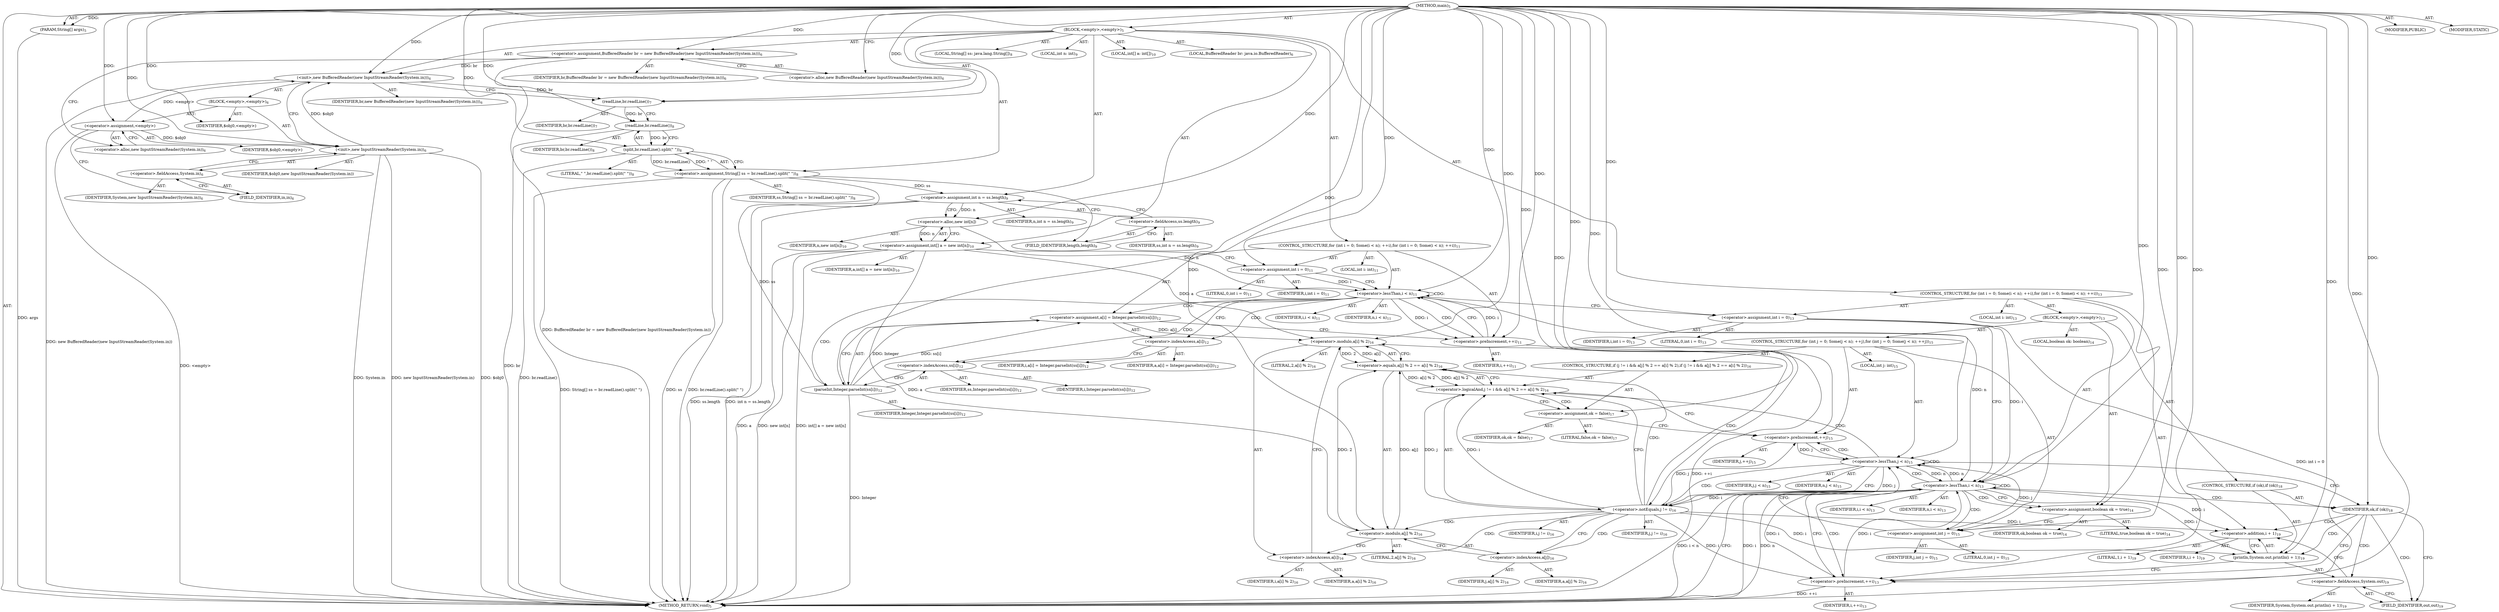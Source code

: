 digraph "main" {  
"19" [label = <(METHOD,main)<SUB>5</SUB>> ]
"20" [label = <(PARAM,String[] args)<SUB>5</SUB>> ]
"21" [label = <(BLOCK,&lt;empty&gt;,&lt;empty&gt;)<SUB>5</SUB>> ]
"4" [label = <(LOCAL,BufferedReader br: java.io.BufferedReader)<SUB>6</SUB>> ]
"22" [label = <(&lt;operator&gt;.assignment,BufferedReader br = new BufferedReader(new InputStreamReader(System.in)))<SUB>6</SUB>> ]
"23" [label = <(IDENTIFIER,br,BufferedReader br = new BufferedReader(new InputStreamReader(System.in)))<SUB>6</SUB>> ]
"24" [label = <(&lt;operator&gt;.alloc,new BufferedReader(new InputStreamReader(System.in)))<SUB>6</SUB>> ]
"25" [label = <(&lt;init&gt;,new BufferedReader(new InputStreamReader(System.in)))<SUB>6</SUB>> ]
"3" [label = <(IDENTIFIER,br,new BufferedReader(new InputStreamReader(System.in)))<SUB>6</SUB>> ]
"26" [label = <(BLOCK,&lt;empty&gt;,&lt;empty&gt;)<SUB>6</SUB>> ]
"27" [label = <(&lt;operator&gt;.assignment,&lt;empty&gt;)> ]
"28" [label = <(IDENTIFIER,$obj0,&lt;empty&gt;)> ]
"29" [label = <(&lt;operator&gt;.alloc,new InputStreamReader(System.in))<SUB>6</SUB>> ]
"30" [label = <(&lt;init&gt;,new InputStreamReader(System.in))<SUB>6</SUB>> ]
"31" [label = <(IDENTIFIER,$obj0,new InputStreamReader(System.in))> ]
"32" [label = <(&lt;operator&gt;.fieldAccess,System.in)<SUB>6</SUB>> ]
"33" [label = <(IDENTIFIER,System,new InputStreamReader(System.in))<SUB>6</SUB>> ]
"34" [label = <(FIELD_IDENTIFIER,in,in)<SUB>6</SUB>> ]
"35" [label = <(IDENTIFIER,$obj0,&lt;empty&gt;)> ]
"36" [label = <(readLine,br.readLine())<SUB>7</SUB>> ]
"37" [label = <(IDENTIFIER,br,br.readLine())<SUB>7</SUB>> ]
"38" [label = <(LOCAL,String[] ss: java.lang.String[])<SUB>8</SUB>> ]
"39" [label = <(&lt;operator&gt;.assignment,String[] ss = br.readLine().split(&quot; &quot;))<SUB>8</SUB>> ]
"40" [label = <(IDENTIFIER,ss,String[] ss = br.readLine().split(&quot; &quot;))<SUB>8</SUB>> ]
"41" [label = <(split,br.readLine().split(&quot; &quot;))<SUB>8</SUB>> ]
"42" [label = <(readLine,br.readLine())<SUB>8</SUB>> ]
"43" [label = <(IDENTIFIER,br,br.readLine())<SUB>8</SUB>> ]
"44" [label = <(LITERAL,&quot; &quot;,br.readLine().split(&quot; &quot;))<SUB>8</SUB>> ]
"45" [label = <(LOCAL,int n: int)<SUB>9</SUB>> ]
"46" [label = <(&lt;operator&gt;.assignment,int n = ss.length)<SUB>9</SUB>> ]
"47" [label = <(IDENTIFIER,n,int n = ss.length)<SUB>9</SUB>> ]
"48" [label = <(&lt;operator&gt;.fieldAccess,ss.length)<SUB>9</SUB>> ]
"49" [label = <(IDENTIFIER,ss,int n = ss.length)<SUB>9</SUB>> ]
"50" [label = <(FIELD_IDENTIFIER,length,length)<SUB>9</SUB>> ]
"51" [label = <(LOCAL,int[] a: int[])<SUB>10</SUB>> ]
"52" [label = <(&lt;operator&gt;.assignment,int[] a = new int[n])<SUB>10</SUB>> ]
"53" [label = <(IDENTIFIER,a,int[] a = new int[n])<SUB>10</SUB>> ]
"54" [label = <(&lt;operator&gt;.alloc,new int[n])> ]
"55" [label = <(IDENTIFIER,n,new int[n])<SUB>10</SUB>> ]
"56" [label = <(CONTROL_STRUCTURE,for (int i = 0; Some(i &lt; n); ++i),for (int i = 0; Some(i &lt; n); ++i))<SUB>11</SUB>> ]
"57" [label = <(LOCAL,int i: int)<SUB>11</SUB>> ]
"58" [label = <(&lt;operator&gt;.assignment,int i = 0)<SUB>11</SUB>> ]
"59" [label = <(IDENTIFIER,i,int i = 0)<SUB>11</SUB>> ]
"60" [label = <(LITERAL,0,int i = 0)<SUB>11</SUB>> ]
"61" [label = <(&lt;operator&gt;.lessThan,i &lt; n)<SUB>11</SUB>> ]
"62" [label = <(IDENTIFIER,i,i &lt; n)<SUB>11</SUB>> ]
"63" [label = <(IDENTIFIER,n,i &lt; n)<SUB>11</SUB>> ]
"64" [label = <(&lt;operator&gt;.preIncrement,++i)<SUB>11</SUB>> ]
"65" [label = <(IDENTIFIER,i,++i)<SUB>11</SUB>> ]
"66" [label = <(&lt;operator&gt;.assignment,a[i] = Integer.parseInt(ss[i]))<SUB>12</SUB>> ]
"67" [label = <(&lt;operator&gt;.indexAccess,a[i])<SUB>12</SUB>> ]
"68" [label = <(IDENTIFIER,a,a[i] = Integer.parseInt(ss[i]))<SUB>12</SUB>> ]
"69" [label = <(IDENTIFIER,i,a[i] = Integer.parseInt(ss[i]))<SUB>12</SUB>> ]
"70" [label = <(parseInt,Integer.parseInt(ss[i]))<SUB>12</SUB>> ]
"71" [label = <(IDENTIFIER,Integer,Integer.parseInt(ss[i]))<SUB>12</SUB>> ]
"72" [label = <(&lt;operator&gt;.indexAccess,ss[i])<SUB>12</SUB>> ]
"73" [label = <(IDENTIFIER,ss,Integer.parseInt(ss[i]))<SUB>12</SUB>> ]
"74" [label = <(IDENTIFIER,i,Integer.parseInt(ss[i]))<SUB>12</SUB>> ]
"75" [label = <(CONTROL_STRUCTURE,for (int i = 0; Some(i &lt; n); ++i),for (int i = 0; Some(i &lt; n); ++i))<SUB>13</SUB>> ]
"76" [label = <(LOCAL,int i: int)<SUB>13</SUB>> ]
"77" [label = <(&lt;operator&gt;.assignment,int i = 0)<SUB>13</SUB>> ]
"78" [label = <(IDENTIFIER,i,int i = 0)<SUB>13</SUB>> ]
"79" [label = <(LITERAL,0,int i = 0)<SUB>13</SUB>> ]
"80" [label = <(&lt;operator&gt;.lessThan,i &lt; n)<SUB>13</SUB>> ]
"81" [label = <(IDENTIFIER,i,i &lt; n)<SUB>13</SUB>> ]
"82" [label = <(IDENTIFIER,n,i &lt; n)<SUB>13</SUB>> ]
"83" [label = <(&lt;operator&gt;.preIncrement,++i)<SUB>13</SUB>> ]
"84" [label = <(IDENTIFIER,i,++i)<SUB>13</SUB>> ]
"85" [label = <(BLOCK,&lt;empty&gt;,&lt;empty&gt;)<SUB>13</SUB>> ]
"86" [label = <(LOCAL,boolean ok: boolean)<SUB>14</SUB>> ]
"87" [label = <(&lt;operator&gt;.assignment,boolean ok = true)<SUB>14</SUB>> ]
"88" [label = <(IDENTIFIER,ok,boolean ok = true)<SUB>14</SUB>> ]
"89" [label = <(LITERAL,true,boolean ok = true)<SUB>14</SUB>> ]
"90" [label = <(CONTROL_STRUCTURE,for (int j = 0; Some(j &lt; n); ++j),for (int j = 0; Some(j &lt; n); ++j))<SUB>15</SUB>> ]
"91" [label = <(LOCAL,int j: int)<SUB>15</SUB>> ]
"92" [label = <(&lt;operator&gt;.assignment,int j = 0)<SUB>15</SUB>> ]
"93" [label = <(IDENTIFIER,j,int j = 0)<SUB>15</SUB>> ]
"94" [label = <(LITERAL,0,int j = 0)<SUB>15</SUB>> ]
"95" [label = <(&lt;operator&gt;.lessThan,j &lt; n)<SUB>15</SUB>> ]
"96" [label = <(IDENTIFIER,j,j &lt; n)<SUB>15</SUB>> ]
"97" [label = <(IDENTIFIER,n,j &lt; n)<SUB>15</SUB>> ]
"98" [label = <(&lt;operator&gt;.preIncrement,++j)<SUB>15</SUB>> ]
"99" [label = <(IDENTIFIER,j,++j)<SUB>15</SUB>> ]
"100" [label = <(CONTROL_STRUCTURE,if (j != i &amp;&amp; a[j] % 2 == a[i] % 2),if (j != i &amp;&amp; a[j] % 2 == a[i] % 2))<SUB>16</SUB>> ]
"101" [label = <(&lt;operator&gt;.logicalAnd,j != i &amp;&amp; a[j] % 2 == a[i] % 2)<SUB>16</SUB>> ]
"102" [label = <(&lt;operator&gt;.notEquals,j != i)<SUB>16</SUB>> ]
"103" [label = <(IDENTIFIER,j,j != i)<SUB>16</SUB>> ]
"104" [label = <(IDENTIFIER,i,j != i)<SUB>16</SUB>> ]
"105" [label = <(&lt;operator&gt;.equals,a[j] % 2 == a[i] % 2)<SUB>16</SUB>> ]
"106" [label = <(&lt;operator&gt;.modulo,a[j] % 2)<SUB>16</SUB>> ]
"107" [label = <(&lt;operator&gt;.indexAccess,a[j])<SUB>16</SUB>> ]
"108" [label = <(IDENTIFIER,a,a[j] % 2)<SUB>16</SUB>> ]
"109" [label = <(IDENTIFIER,j,a[j] % 2)<SUB>16</SUB>> ]
"110" [label = <(LITERAL,2,a[j] % 2)<SUB>16</SUB>> ]
"111" [label = <(&lt;operator&gt;.modulo,a[i] % 2)<SUB>16</SUB>> ]
"112" [label = <(&lt;operator&gt;.indexAccess,a[i])<SUB>16</SUB>> ]
"113" [label = <(IDENTIFIER,a,a[i] % 2)<SUB>16</SUB>> ]
"114" [label = <(IDENTIFIER,i,a[i] % 2)<SUB>16</SUB>> ]
"115" [label = <(LITERAL,2,a[i] % 2)<SUB>16</SUB>> ]
"116" [label = <(&lt;operator&gt;.assignment,ok = false)<SUB>17</SUB>> ]
"117" [label = <(IDENTIFIER,ok,ok = false)<SUB>17</SUB>> ]
"118" [label = <(LITERAL,false,ok = false)<SUB>17</SUB>> ]
"119" [label = <(CONTROL_STRUCTURE,if (ok),if (ok))<SUB>18</SUB>> ]
"120" [label = <(IDENTIFIER,ok,if (ok))<SUB>18</SUB>> ]
"121" [label = <(println,System.out.println(i + 1))<SUB>19</SUB>> ]
"122" [label = <(&lt;operator&gt;.fieldAccess,System.out)<SUB>19</SUB>> ]
"123" [label = <(IDENTIFIER,System,System.out.println(i + 1))<SUB>19</SUB>> ]
"124" [label = <(FIELD_IDENTIFIER,out,out)<SUB>19</SUB>> ]
"125" [label = <(&lt;operator&gt;.addition,i + 1)<SUB>19</SUB>> ]
"126" [label = <(IDENTIFIER,i,i + 1)<SUB>19</SUB>> ]
"127" [label = <(LITERAL,1,i + 1)<SUB>19</SUB>> ]
"128" [label = <(MODIFIER,PUBLIC)> ]
"129" [label = <(MODIFIER,STATIC)> ]
"130" [label = <(METHOD_RETURN,void)<SUB>5</SUB>> ]
  "19" -> "20"  [ label = "AST: "] 
  "19" -> "21"  [ label = "AST: "] 
  "19" -> "128"  [ label = "AST: "] 
  "19" -> "129"  [ label = "AST: "] 
  "19" -> "130"  [ label = "AST: "] 
  "21" -> "4"  [ label = "AST: "] 
  "21" -> "22"  [ label = "AST: "] 
  "21" -> "25"  [ label = "AST: "] 
  "21" -> "36"  [ label = "AST: "] 
  "21" -> "38"  [ label = "AST: "] 
  "21" -> "39"  [ label = "AST: "] 
  "21" -> "45"  [ label = "AST: "] 
  "21" -> "46"  [ label = "AST: "] 
  "21" -> "51"  [ label = "AST: "] 
  "21" -> "52"  [ label = "AST: "] 
  "21" -> "56"  [ label = "AST: "] 
  "21" -> "75"  [ label = "AST: "] 
  "22" -> "23"  [ label = "AST: "] 
  "22" -> "24"  [ label = "AST: "] 
  "25" -> "3"  [ label = "AST: "] 
  "25" -> "26"  [ label = "AST: "] 
  "26" -> "27"  [ label = "AST: "] 
  "26" -> "30"  [ label = "AST: "] 
  "26" -> "35"  [ label = "AST: "] 
  "27" -> "28"  [ label = "AST: "] 
  "27" -> "29"  [ label = "AST: "] 
  "30" -> "31"  [ label = "AST: "] 
  "30" -> "32"  [ label = "AST: "] 
  "32" -> "33"  [ label = "AST: "] 
  "32" -> "34"  [ label = "AST: "] 
  "36" -> "37"  [ label = "AST: "] 
  "39" -> "40"  [ label = "AST: "] 
  "39" -> "41"  [ label = "AST: "] 
  "41" -> "42"  [ label = "AST: "] 
  "41" -> "44"  [ label = "AST: "] 
  "42" -> "43"  [ label = "AST: "] 
  "46" -> "47"  [ label = "AST: "] 
  "46" -> "48"  [ label = "AST: "] 
  "48" -> "49"  [ label = "AST: "] 
  "48" -> "50"  [ label = "AST: "] 
  "52" -> "53"  [ label = "AST: "] 
  "52" -> "54"  [ label = "AST: "] 
  "54" -> "55"  [ label = "AST: "] 
  "56" -> "57"  [ label = "AST: "] 
  "56" -> "58"  [ label = "AST: "] 
  "56" -> "61"  [ label = "AST: "] 
  "56" -> "64"  [ label = "AST: "] 
  "56" -> "66"  [ label = "AST: "] 
  "58" -> "59"  [ label = "AST: "] 
  "58" -> "60"  [ label = "AST: "] 
  "61" -> "62"  [ label = "AST: "] 
  "61" -> "63"  [ label = "AST: "] 
  "64" -> "65"  [ label = "AST: "] 
  "66" -> "67"  [ label = "AST: "] 
  "66" -> "70"  [ label = "AST: "] 
  "67" -> "68"  [ label = "AST: "] 
  "67" -> "69"  [ label = "AST: "] 
  "70" -> "71"  [ label = "AST: "] 
  "70" -> "72"  [ label = "AST: "] 
  "72" -> "73"  [ label = "AST: "] 
  "72" -> "74"  [ label = "AST: "] 
  "75" -> "76"  [ label = "AST: "] 
  "75" -> "77"  [ label = "AST: "] 
  "75" -> "80"  [ label = "AST: "] 
  "75" -> "83"  [ label = "AST: "] 
  "75" -> "85"  [ label = "AST: "] 
  "77" -> "78"  [ label = "AST: "] 
  "77" -> "79"  [ label = "AST: "] 
  "80" -> "81"  [ label = "AST: "] 
  "80" -> "82"  [ label = "AST: "] 
  "83" -> "84"  [ label = "AST: "] 
  "85" -> "86"  [ label = "AST: "] 
  "85" -> "87"  [ label = "AST: "] 
  "85" -> "90"  [ label = "AST: "] 
  "85" -> "119"  [ label = "AST: "] 
  "87" -> "88"  [ label = "AST: "] 
  "87" -> "89"  [ label = "AST: "] 
  "90" -> "91"  [ label = "AST: "] 
  "90" -> "92"  [ label = "AST: "] 
  "90" -> "95"  [ label = "AST: "] 
  "90" -> "98"  [ label = "AST: "] 
  "90" -> "100"  [ label = "AST: "] 
  "92" -> "93"  [ label = "AST: "] 
  "92" -> "94"  [ label = "AST: "] 
  "95" -> "96"  [ label = "AST: "] 
  "95" -> "97"  [ label = "AST: "] 
  "98" -> "99"  [ label = "AST: "] 
  "100" -> "101"  [ label = "AST: "] 
  "100" -> "116"  [ label = "AST: "] 
  "101" -> "102"  [ label = "AST: "] 
  "101" -> "105"  [ label = "AST: "] 
  "102" -> "103"  [ label = "AST: "] 
  "102" -> "104"  [ label = "AST: "] 
  "105" -> "106"  [ label = "AST: "] 
  "105" -> "111"  [ label = "AST: "] 
  "106" -> "107"  [ label = "AST: "] 
  "106" -> "110"  [ label = "AST: "] 
  "107" -> "108"  [ label = "AST: "] 
  "107" -> "109"  [ label = "AST: "] 
  "111" -> "112"  [ label = "AST: "] 
  "111" -> "115"  [ label = "AST: "] 
  "112" -> "113"  [ label = "AST: "] 
  "112" -> "114"  [ label = "AST: "] 
  "116" -> "117"  [ label = "AST: "] 
  "116" -> "118"  [ label = "AST: "] 
  "119" -> "120"  [ label = "AST: "] 
  "119" -> "121"  [ label = "AST: "] 
  "121" -> "122"  [ label = "AST: "] 
  "121" -> "125"  [ label = "AST: "] 
  "122" -> "123"  [ label = "AST: "] 
  "122" -> "124"  [ label = "AST: "] 
  "125" -> "126"  [ label = "AST: "] 
  "125" -> "127"  [ label = "AST: "] 
  "22" -> "29"  [ label = "CFG: "] 
  "25" -> "36"  [ label = "CFG: "] 
  "36" -> "42"  [ label = "CFG: "] 
  "39" -> "50"  [ label = "CFG: "] 
  "46" -> "54"  [ label = "CFG: "] 
  "52" -> "58"  [ label = "CFG: "] 
  "24" -> "22"  [ label = "CFG: "] 
  "41" -> "39"  [ label = "CFG: "] 
  "48" -> "46"  [ label = "CFG: "] 
  "54" -> "52"  [ label = "CFG: "] 
  "58" -> "61"  [ label = "CFG: "] 
  "61" -> "67"  [ label = "CFG: "] 
  "61" -> "77"  [ label = "CFG: "] 
  "64" -> "61"  [ label = "CFG: "] 
  "66" -> "64"  [ label = "CFG: "] 
  "77" -> "80"  [ label = "CFG: "] 
  "80" -> "130"  [ label = "CFG: "] 
  "80" -> "87"  [ label = "CFG: "] 
  "83" -> "80"  [ label = "CFG: "] 
  "27" -> "34"  [ label = "CFG: "] 
  "30" -> "25"  [ label = "CFG: "] 
  "42" -> "41"  [ label = "CFG: "] 
  "50" -> "48"  [ label = "CFG: "] 
  "67" -> "72"  [ label = "CFG: "] 
  "70" -> "66"  [ label = "CFG: "] 
  "87" -> "92"  [ label = "CFG: "] 
  "29" -> "27"  [ label = "CFG: "] 
  "32" -> "30"  [ label = "CFG: "] 
  "72" -> "70"  [ label = "CFG: "] 
  "92" -> "95"  [ label = "CFG: "] 
  "95" -> "120"  [ label = "CFG: "] 
  "95" -> "102"  [ label = "CFG: "] 
  "98" -> "95"  [ label = "CFG: "] 
  "120" -> "124"  [ label = "CFG: "] 
  "120" -> "83"  [ label = "CFG: "] 
  "121" -> "83"  [ label = "CFG: "] 
  "34" -> "32"  [ label = "CFG: "] 
  "101" -> "116"  [ label = "CFG: "] 
  "101" -> "98"  [ label = "CFG: "] 
  "116" -> "98"  [ label = "CFG: "] 
  "122" -> "125"  [ label = "CFG: "] 
  "125" -> "121"  [ label = "CFG: "] 
  "102" -> "101"  [ label = "CFG: "] 
  "102" -> "107"  [ label = "CFG: "] 
  "105" -> "101"  [ label = "CFG: "] 
  "124" -> "122"  [ label = "CFG: "] 
  "106" -> "112"  [ label = "CFG: "] 
  "111" -> "105"  [ label = "CFG: "] 
  "107" -> "106"  [ label = "CFG: "] 
  "112" -> "111"  [ label = "CFG: "] 
  "19" -> "24"  [ label = "CFG: "] 
  "20" -> "130"  [ label = "DDG: args"] 
  "22" -> "130"  [ label = "DDG: BufferedReader br = new BufferedReader(new InputStreamReader(System.in))"] 
  "27" -> "130"  [ label = "DDG: &lt;empty&gt;"] 
  "30" -> "130"  [ label = "DDG: $obj0"] 
  "30" -> "130"  [ label = "DDG: System.in"] 
  "30" -> "130"  [ label = "DDG: new InputStreamReader(System.in)"] 
  "25" -> "130"  [ label = "DDG: new BufferedReader(new InputStreamReader(System.in))"] 
  "39" -> "130"  [ label = "DDG: ss"] 
  "42" -> "130"  [ label = "DDG: br"] 
  "41" -> "130"  [ label = "DDG: br.readLine()"] 
  "39" -> "130"  [ label = "DDG: br.readLine().split(&quot; &quot;)"] 
  "39" -> "130"  [ label = "DDG: String[] ss = br.readLine().split(&quot; &quot;)"] 
  "46" -> "130"  [ label = "DDG: ss.length"] 
  "46" -> "130"  [ label = "DDG: int n = ss.length"] 
  "52" -> "130"  [ label = "DDG: a"] 
  "52" -> "130"  [ label = "DDG: new int[n]"] 
  "52" -> "130"  [ label = "DDG: int[] a = new int[n]"] 
  "77" -> "130"  [ label = "DDG: int i = 0"] 
  "80" -> "130"  [ label = "DDG: i"] 
  "80" -> "130"  [ label = "DDG: n"] 
  "80" -> "130"  [ label = "DDG: i &lt; n"] 
  "83" -> "130"  [ label = "DDG: ++i"] 
  "64" -> "130"  [ label = "DDG: ++i"] 
  "70" -> "130"  [ label = "DDG: Integer"] 
  "19" -> "20"  [ label = "DDG: "] 
  "19" -> "22"  [ label = "DDG: "] 
  "41" -> "39"  [ label = "DDG: br.readLine()"] 
  "41" -> "39"  [ label = "DDG: &quot; &quot;"] 
  "39" -> "46"  [ label = "DDG: ss"] 
  "54" -> "52"  [ label = "DDG: n"] 
  "22" -> "25"  [ label = "DDG: br"] 
  "19" -> "25"  [ label = "DDG: "] 
  "27" -> "25"  [ label = "DDG: &lt;empty&gt;"] 
  "30" -> "25"  [ label = "DDG: $obj0"] 
  "25" -> "36"  [ label = "DDG: br"] 
  "19" -> "36"  [ label = "DDG: "] 
  "19" -> "58"  [ label = "DDG: "] 
  "70" -> "66"  [ label = "DDG: Integer"] 
  "70" -> "66"  [ label = "DDG: ss[i]"] 
  "19" -> "77"  [ label = "DDG: "] 
  "19" -> "27"  [ label = "DDG: "] 
  "19" -> "35"  [ label = "DDG: "] 
  "42" -> "41"  [ label = "DDG: br"] 
  "19" -> "41"  [ label = "DDG: "] 
  "46" -> "54"  [ label = "DDG: n"] 
  "19" -> "54"  [ label = "DDG: "] 
  "58" -> "61"  [ label = "DDG: i"] 
  "64" -> "61"  [ label = "DDG: i"] 
  "19" -> "61"  [ label = "DDG: "] 
  "54" -> "61"  [ label = "DDG: n"] 
  "61" -> "64"  [ label = "DDG: i"] 
  "19" -> "64"  [ label = "DDG: "] 
  "77" -> "80"  [ label = "DDG: i"] 
  "83" -> "80"  [ label = "DDG: i"] 
  "19" -> "80"  [ label = "DDG: "] 
  "61" -> "80"  [ label = "DDG: n"] 
  "95" -> "80"  [ label = "DDG: n"] 
  "80" -> "83"  [ label = "DDG: i"] 
  "102" -> "83"  [ label = "DDG: i"] 
  "19" -> "83"  [ label = "DDG: "] 
  "19" -> "87"  [ label = "DDG: "] 
  "27" -> "30"  [ label = "DDG: $obj0"] 
  "19" -> "30"  [ label = "DDG: "] 
  "36" -> "42"  [ label = "DDG: br"] 
  "19" -> "42"  [ label = "DDG: "] 
  "19" -> "70"  [ label = "DDG: "] 
  "39" -> "70"  [ label = "DDG: ss"] 
  "19" -> "92"  [ label = "DDG: "] 
  "19" -> "120"  [ label = "DDG: "] 
  "92" -> "95"  [ label = "DDG: j"] 
  "98" -> "95"  [ label = "DDG: j"] 
  "19" -> "95"  [ label = "DDG: "] 
  "80" -> "95"  [ label = "DDG: n"] 
  "102" -> "98"  [ label = "DDG: j"] 
  "19" -> "98"  [ label = "DDG: "] 
  "19" -> "116"  [ label = "DDG: "] 
  "80" -> "121"  [ label = "DDG: i"] 
  "102" -> "121"  [ label = "DDG: i"] 
  "19" -> "121"  [ label = "DDG: "] 
  "102" -> "101"  [ label = "DDG: j"] 
  "102" -> "101"  [ label = "DDG: i"] 
  "105" -> "101"  [ label = "DDG: a[j] % 2"] 
  "105" -> "101"  [ label = "DDG: a[i] % 2"] 
  "80" -> "125"  [ label = "DDG: i"] 
  "102" -> "125"  [ label = "DDG: i"] 
  "19" -> "125"  [ label = "DDG: "] 
  "95" -> "102"  [ label = "DDG: j"] 
  "19" -> "102"  [ label = "DDG: "] 
  "80" -> "102"  [ label = "DDG: i"] 
  "106" -> "105"  [ label = "DDG: a[j]"] 
  "106" -> "105"  [ label = "DDG: 2"] 
  "111" -> "105"  [ label = "DDG: a[i]"] 
  "111" -> "105"  [ label = "DDG: 2"] 
  "52" -> "106"  [ label = "DDG: a"] 
  "19" -> "106"  [ label = "DDG: "] 
  "52" -> "111"  [ label = "DDG: a"] 
  "66" -> "111"  [ label = "DDG: a[i]"] 
  "19" -> "111"  [ label = "DDG: "] 
  "61" -> "64"  [ label = "CDG: "] 
  "61" -> "66"  [ label = "CDG: "] 
  "61" -> "72"  [ label = "CDG: "] 
  "61" -> "67"  [ label = "CDG: "] 
  "61" -> "61"  [ label = "CDG: "] 
  "61" -> "70"  [ label = "CDG: "] 
  "80" -> "120"  [ label = "CDG: "] 
  "80" -> "95"  [ label = "CDG: "] 
  "80" -> "92"  [ label = "CDG: "] 
  "80" -> "87"  [ label = "CDG: "] 
  "80" -> "80"  [ label = "CDG: "] 
  "80" -> "83"  [ label = "CDG: "] 
  "95" -> "98"  [ label = "CDG: "] 
  "95" -> "102"  [ label = "CDG: "] 
  "95" -> "95"  [ label = "CDG: "] 
  "95" -> "101"  [ label = "CDG: "] 
  "120" -> "122"  [ label = "CDG: "] 
  "120" -> "121"  [ label = "CDG: "] 
  "120" -> "124"  [ label = "CDG: "] 
  "120" -> "125"  [ label = "CDG: "] 
  "101" -> "116"  [ label = "CDG: "] 
  "102" -> "107"  [ label = "CDG: "] 
  "102" -> "106"  [ label = "CDG: "] 
  "102" -> "112"  [ label = "CDG: "] 
  "102" -> "105"  [ label = "CDG: "] 
  "102" -> "111"  [ label = "CDG: "] 
}

